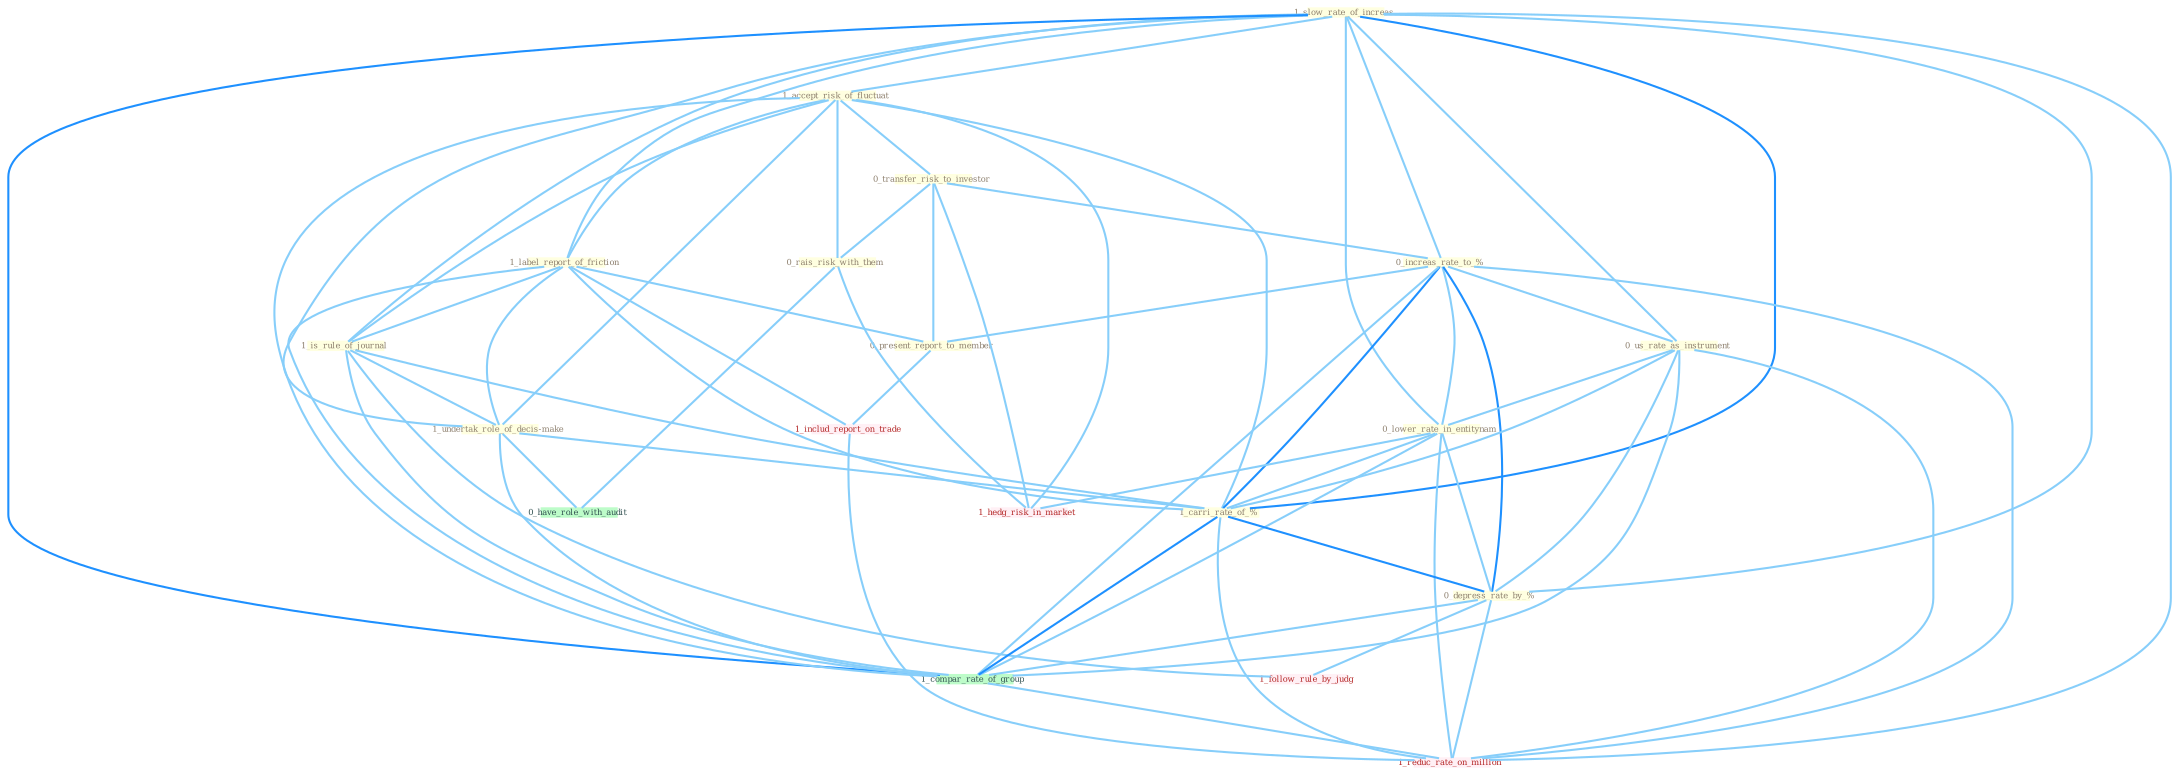 Graph G{ 
    node
    [shape=polygon,style=filled,width=.5,height=.06,color="#BDFCC9",fixedsize=true,fontsize=4,
    fontcolor="#2f4f4f"];
    {node
    [color="#ffffe0", fontcolor="#8b7d6b"] "1_slow_rate_of_increas " "1_accept_risk_of_fluctuat " "1_label_report_of_friction " "0_transfer_risk_to_investor " "0_increas_rate_to_% " "1_is_rule_of_journal " "1_undertak_role_of_decis-make " "0_present_report_to_member " "0_us_rate_as_instrument " "0_lower_rate_in_entitynam " "1_carri_rate_of_% " "0_rais_risk_with_them " "0_depress_rate_by_% "}
{node [color="#fff0f5", fontcolor="#b22222"] "1_includ_report_on_trade " "1_follow_rule_by_judg " "1_hedg_risk_in_market " "1_reduc_rate_on_million "}
edge [color="#B0E2FF"];

	"1_slow_rate_of_increas " -- "1_accept_risk_of_fluctuat " [w="1", color="#87cefa" ];
	"1_slow_rate_of_increas " -- "1_label_report_of_friction " [w="1", color="#87cefa" ];
	"1_slow_rate_of_increas " -- "0_increas_rate_to_% " [w="1", color="#87cefa" ];
	"1_slow_rate_of_increas " -- "1_is_rule_of_journal " [w="1", color="#87cefa" ];
	"1_slow_rate_of_increas " -- "1_undertak_role_of_decis-make " [w="1", color="#87cefa" ];
	"1_slow_rate_of_increas " -- "0_us_rate_as_instrument " [w="1", color="#87cefa" ];
	"1_slow_rate_of_increas " -- "0_lower_rate_in_entitynam " [w="1", color="#87cefa" ];
	"1_slow_rate_of_increas " -- "1_carri_rate_of_% " [w="2", color="#1e90ff" , len=0.8];
	"1_slow_rate_of_increas " -- "0_depress_rate_by_% " [w="1", color="#87cefa" ];
	"1_slow_rate_of_increas " -- "1_compar_rate_of_group " [w="2", color="#1e90ff" , len=0.8];
	"1_slow_rate_of_increas " -- "1_reduc_rate_on_million " [w="1", color="#87cefa" ];
	"1_accept_risk_of_fluctuat " -- "1_label_report_of_friction " [w="1", color="#87cefa" ];
	"1_accept_risk_of_fluctuat " -- "0_transfer_risk_to_investor " [w="1", color="#87cefa" ];
	"1_accept_risk_of_fluctuat " -- "1_is_rule_of_journal " [w="1", color="#87cefa" ];
	"1_accept_risk_of_fluctuat " -- "1_undertak_role_of_decis-make " [w="1", color="#87cefa" ];
	"1_accept_risk_of_fluctuat " -- "1_carri_rate_of_% " [w="1", color="#87cefa" ];
	"1_accept_risk_of_fluctuat " -- "0_rais_risk_with_them " [w="1", color="#87cefa" ];
	"1_accept_risk_of_fluctuat " -- "1_compar_rate_of_group " [w="1", color="#87cefa" ];
	"1_accept_risk_of_fluctuat " -- "1_hedg_risk_in_market " [w="1", color="#87cefa" ];
	"1_label_report_of_friction " -- "1_is_rule_of_journal " [w="1", color="#87cefa" ];
	"1_label_report_of_friction " -- "1_undertak_role_of_decis-make " [w="1", color="#87cefa" ];
	"1_label_report_of_friction " -- "0_present_report_to_member " [w="1", color="#87cefa" ];
	"1_label_report_of_friction " -- "1_carri_rate_of_% " [w="1", color="#87cefa" ];
	"1_label_report_of_friction " -- "1_includ_report_on_trade " [w="1", color="#87cefa" ];
	"1_label_report_of_friction " -- "1_compar_rate_of_group " [w="1", color="#87cefa" ];
	"0_transfer_risk_to_investor " -- "0_increas_rate_to_% " [w="1", color="#87cefa" ];
	"0_transfer_risk_to_investor " -- "0_present_report_to_member " [w="1", color="#87cefa" ];
	"0_transfer_risk_to_investor " -- "0_rais_risk_with_them " [w="1", color="#87cefa" ];
	"0_transfer_risk_to_investor " -- "1_hedg_risk_in_market " [w="1", color="#87cefa" ];
	"0_increas_rate_to_% " -- "0_present_report_to_member " [w="1", color="#87cefa" ];
	"0_increas_rate_to_% " -- "0_us_rate_as_instrument " [w="1", color="#87cefa" ];
	"0_increas_rate_to_% " -- "0_lower_rate_in_entitynam " [w="1", color="#87cefa" ];
	"0_increas_rate_to_% " -- "1_carri_rate_of_% " [w="2", color="#1e90ff" , len=0.8];
	"0_increas_rate_to_% " -- "0_depress_rate_by_% " [w="2", color="#1e90ff" , len=0.8];
	"0_increas_rate_to_% " -- "1_compar_rate_of_group " [w="1", color="#87cefa" ];
	"0_increas_rate_to_% " -- "1_reduc_rate_on_million " [w="1", color="#87cefa" ];
	"1_is_rule_of_journal " -- "1_undertak_role_of_decis-make " [w="1", color="#87cefa" ];
	"1_is_rule_of_journal " -- "1_carri_rate_of_% " [w="1", color="#87cefa" ];
	"1_is_rule_of_journal " -- "1_compar_rate_of_group " [w="1", color="#87cefa" ];
	"1_is_rule_of_journal " -- "1_follow_rule_by_judg " [w="1", color="#87cefa" ];
	"1_undertak_role_of_decis-make " -- "1_carri_rate_of_% " [w="1", color="#87cefa" ];
	"1_undertak_role_of_decis-make " -- "1_compar_rate_of_group " [w="1", color="#87cefa" ];
	"1_undertak_role_of_decis-make " -- "0_have_role_with_audit " [w="1", color="#87cefa" ];
	"0_present_report_to_member " -- "1_includ_report_on_trade " [w="1", color="#87cefa" ];
	"0_us_rate_as_instrument " -- "0_lower_rate_in_entitynam " [w="1", color="#87cefa" ];
	"0_us_rate_as_instrument " -- "1_carri_rate_of_% " [w="1", color="#87cefa" ];
	"0_us_rate_as_instrument " -- "0_depress_rate_by_% " [w="1", color="#87cefa" ];
	"0_us_rate_as_instrument " -- "1_compar_rate_of_group " [w="1", color="#87cefa" ];
	"0_us_rate_as_instrument " -- "1_reduc_rate_on_million " [w="1", color="#87cefa" ];
	"0_lower_rate_in_entitynam " -- "1_carri_rate_of_% " [w="1", color="#87cefa" ];
	"0_lower_rate_in_entitynam " -- "0_depress_rate_by_% " [w="1", color="#87cefa" ];
	"0_lower_rate_in_entitynam " -- "1_compar_rate_of_group " [w="1", color="#87cefa" ];
	"0_lower_rate_in_entitynam " -- "1_hedg_risk_in_market " [w="1", color="#87cefa" ];
	"0_lower_rate_in_entitynam " -- "1_reduc_rate_on_million " [w="1", color="#87cefa" ];
	"1_carri_rate_of_% " -- "0_depress_rate_by_% " [w="2", color="#1e90ff" , len=0.8];
	"1_carri_rate_of_% " -- "1_compar_rate_of_group " [w="2", color="#1e90ff" , len=0.8];
	"1_carri_rate_of_% " -- "1_reduc_rate_on_million " [w="1", color="#87cefa" ];
	"0_rais_risk_with_them " -- "1_hedg_risk_in_market " [w="1", color="#87cefa" ];
	"0_rais_risk_with_them " -- "0_have_role_with_audit " [w="1", color="#87cefa" ];
	"0_depress_rate_by_% " -- "1_compar_rate_of_group " [w="1", color="#87cefa" ];
	"0_depress_rate_by_% " -- "1_follow_rule_by_judg " [w="1", color="#87cefa" ];
	"0_depress_rate_by_% " -- "1_reduc_rate_on_million " [w="1", color="#87cefa" ];
	"1_includ_report_on_trade " -- "1_reduc_rate_on_million " [w="1", color="#87cefa" ];
	"1_compar_rate_of_group " -- "1_reduc_rate_on_million " [w="1", color="#87cefa" ];
}